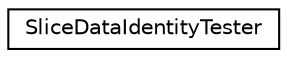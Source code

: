 digraph "Graphical Class Hierarchy"
{
  edge [fontname="Helvetica",fontsize="10",labelfontname="Helvetica",labelfontsize="10"];
  node [fontname="Helvetica",fontsize="10",shape=record];
  rankdir="LR";
  Node0 [label="SliceDataIdentityTester",height=0.2,width=0.4,color="black", fillcolor="white", style="filled",URL="$class_slice_data_identity_tester.html",tooltip="A slice data identity tester. This class is used to test whether the slice data model matches the mar..."];
}
